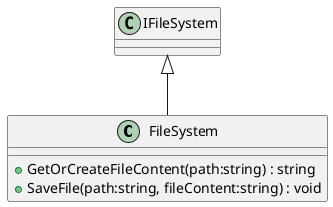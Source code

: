 @startuml
class FileSystem {
    + GetOrCreateFileContent(path:string) : string
    + SaveFile(path:string, fileContent:string) : void
}
IFileSystem <|-- FileSystem
@enduml
